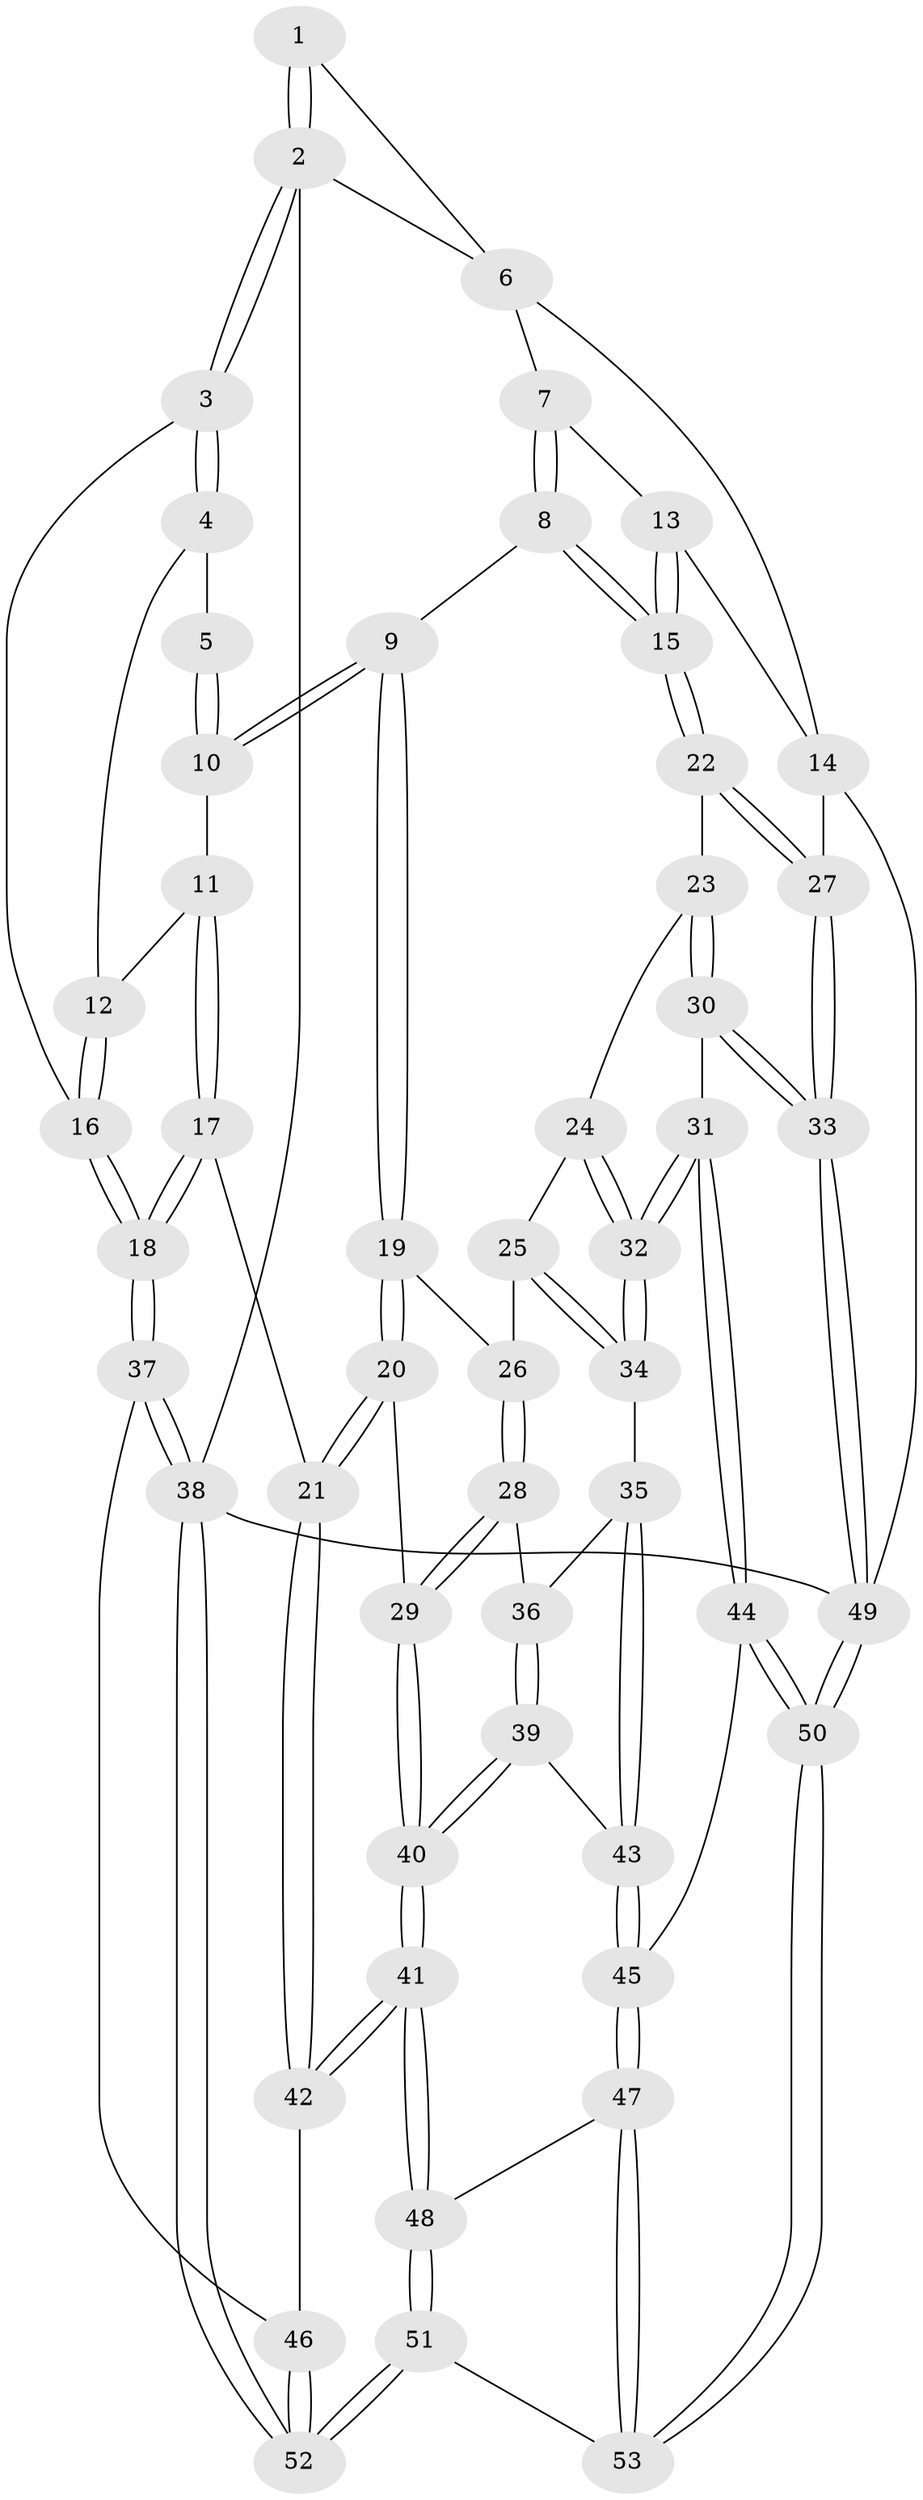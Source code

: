 // coarse degree distribution, {3: 0.7894736842105263, 2: 0.07894736842105263, 5: 0.05263157894736842, 4: 0.07894736842105263}
// Generated by graph-tools (version 1.1) at 2025/54/03/04/25 22:54:39]
// undirected, 53 vertices, 129 edges
graph export_dot {
  node [color=gray90,style=filled];
  1 [pos="+0.4325445577219167+0"];
  2 [pos="+0+0"];
  3 [pos="+0+0"];
  4 [pos="+0.16673334645817423+0.09440723874916822"];
  5 [pos="+0.24214680029386293+0.058767314766485"];
  6 [pos="+0.571934505755214+0"];
  7 [pos="+0.5983203902156454+0.04255315623387951"];
  8 [pos="+0.5881055233901215+0.1052763562174934"];
  9 [pos="+0.4143705645582142+0.3122766224165234"];
  10 [pos="+0.32884784495181063+0.3110424302464491"];
  11 [pos="+0.24806392566100788+0.3233964721931165"];
  12 [pos="+0.15620051127131734+0.25775214222504184"];
  13 [pos="+1+0.15825752454320713"];
  14 [pos="+1+0.11239355809987536"];
  15 [pos="+0.7925675717292344+0.3778298959437335"];
  16 [pos="+0+0.2353717602544914"];
  17 [pos="+0.11920758064263075+0.5482348782609913"];
  18 [pos="+0+0.4880813701313144"];
  19 [pos="+0.43529043262483186+0.37944921406471704"];
  20 [pos="+0.30091498227970664+0.545691703201581"];
  21 [pos="+0.12284824005672319+0.5532108660696111"];
  22 [pos="+0.7943512062776598+0.3884592050984099"];
  23 [pos="+0.7274120924896517+0.46724072505285125"];
  24 [pos="+0.6123922901795249+0.4937618644912631"];
  25 [pos="+0.5625440484779911+0.4929343820534324"];
  26 [pos="+0.4490051603669066+0.4041200627270379"];
  27 [pos="+1+0.5935246115175914"];
  28 [pos="+0.41110280872768007+0.5794473319286969"];
  29 [pos="+0.3613894372083302+0.6086639261922312"];
  30 [pos="+0.7582269729442104+0.7370202743187507"];
  31 [pos="+0.7409062031641402+0.747493863713279"];
  32 [pos="+0.664186278003571+0.6754975729953447"];
  33 [pos="+1+0.6982745195494697"];
  34 [pos="+0.543837953223559+0.6097524048790749"];
  35 [pos="+0.5288368372329189+0.6220279001935727"];
  36 [pos="+0.4387072217743888+0.6033335240102908"];
  37 [pos="+0+0.6739599668455412"];
  38 [pos="+0+1"];
  39 [pos="+0.43933803556129053+0.7559625620337591"];
  40 [pos="+0.29331282339680903+0.756423149672173"];
  41 [pos="+0.25594959201157436+0.7728260982978591"];
  42 [pos="+0.19590099620274612+0.7534662829681499"];
  43 [pos="+0.4869280609416488+0.7672382317590629"];
  44 [pos="+0.6720453925775496+0.8379489098961503"];
  45 [pos="+0.5425969051692362+0.8142343759471153"];
  46 [pos="+0.17357539670024605+0.76895572940524"];
  47 [pos="+0.4259590043701754+0.9553757259708875"];
  48 [pos="+0.2842259716223164+0.855907879262872"];
  49 [pos="+1+1"];
  50 [pos="+0.7411006777375654+1"];
  51 [pos="+0.18441443666717533+1"];
  52 [pos="+0+1"];
  53 [pos="+0.4632710347135079+1"];
  1 -- 2;
  1 -- 2;
  1 -- 6;
  2 -- 3;
  2 -- 3;
  2 -- 6;
  2 -- 38;
  3 -- 4;
  3 -- 4;
  3 -- 16;
  4 -- 5;
  4 -- 12;
  5 -- 10;
  5 -- 10;
  6 -- 7;
  6 -- 14;
  7 -- 8;
  7 -- 8;
  7 -- 13;
  8 -- 9;
  8 -- 15;
  8 -- 15;
  9 -- 10;
  9 -- 10;
  9 -- 19;
  9 -- 19;
  10 -- 11;
  11 -- 12;
  11 -- 17;
  11 -- 17;
  12 -- 16;
  12 -- 16;
  13 -- 14;
  13 -- 15;
  13 -- 15;
  14 -- 27;
  14 -- 49;
  15 -- 22;
  15 -- 22;
  16 -- 18;
  16 -- 18;
  17 -- 18;
  17 -- 18;
  17 -- 21;
  18 -- 37;
  18 -- 37;
  19 -- 20;
  19 -- 20;
  19 -- 26;
  20 -- 21;
  20 -- 21;
  20 -- 29;
  21 -- 42;
  21 -- 42;
  22 -- 23;
  22 -- 27;
  22 -- 27;
  23 -- 24;
  23 -- 30;
  23 -- 30;
  24 -- 25;
  24 -- 32;
  24 -- 32;
  25 -- 26;
  25 -- 34;
  25 -- 34;
  26 -- 28;
  26 -- 28;
  27 -- 33;
  27 -- 33;
  28 -- 29;
  28 -- 29;
  28 -- 36;
  29 -- 40;
  29 -- 40;
  30 -- 31;
  30 -- 33;
  30 -- 33;
  31 -- 32;
  31 -- 32;
  31 -- 44;
  31 -- 44;
  32 -- 34;
  32 -- 34;
  33 -- 49;
  33 -- 49;
  34 -- 35;
  35 -- 36;
  35 -- 43;
  35 -- 43;
  36 -- 39;
  36 -- 39;
  37 -- 38;
  37 -- 38;
  37 -- 46;
  38 -- 52;
  38 -- 52;
  38 -- 49;
  39 -- 40;
  39 -- 40;
  39 -- 43;
  40 -- 41;
  40 -- 41;
  41 -- 42;
  41 -- 42;
  41 -- 48;
  41 -- 48;
  42 -- 46;
  43 -- 45;
  43 -- 45;
  44 -- 45;
  44 -- 50;
  44 -- 50;
  45 -- 47;
  45 -- 47;
  46 -- 52;
  46 -- 52;
  47 -- 48;
  47 -- 53;
  47 -- 53;
  48 -- 51;
  48 -- 51;
  49 -- 50;
  49 -- 50;
  50 -- 53;
  50 -- 53;
  51 -- 52;
  51 -- 52;
  51 -- 53;
}
